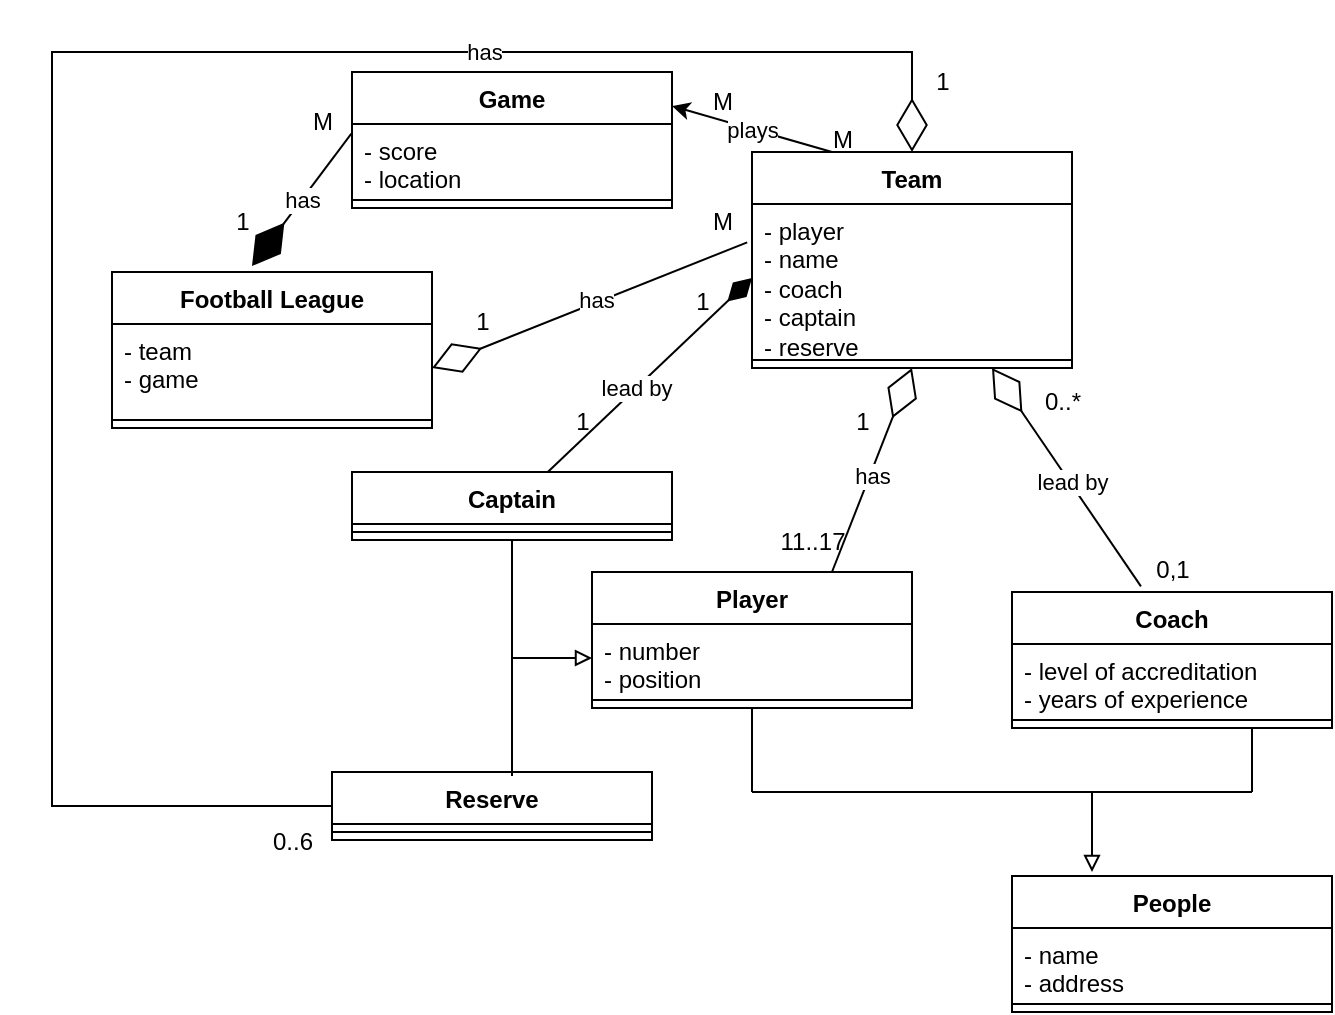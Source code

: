 <mxfile version="24.8.0">
  <diagram name="Page-1" id="Rd5zIvJf5G9LP59L__cU">
    <mxGraphModel dx="1050" dy="522" grid="1" gridSize="10" guides="1" tooltips="1" connect="1" arrows="1" fold="1" page="1" pageScale="1" pageWidth="850" pageHeight="1100" math="0" shadow="0">
      <root>
        <mxCell id="0" />
        <mxCell id="1" parent="0" />
        <mxCell id="z-G8uxCCbo1laxKb6HjK-1" value="Football League" style="swimlane;fontStyle=1;align=center;verticalAlign=top;childLayout=stackLayout;horizontal=1;startSize=26;horizontalStack=0;resizeParent=1;resizeParentMax=0;resizeLast=0;collapsible=1;marginBottom=0;whiteSpace=wrap;html=1;" vertex="1" parent="1">
          <mxGeometry x="200" y="180" width="160" height="78" as="geometry" />
        </mxCell>
        <mxCell id="z-G8uxCCbo1laxKb6HjK-2" value="- team&lt;div&gt;- game&lt;/div&gt;" style="text;strokeColor=none;fillColor=none;align=left;verticalAlign=top;spacingLeft=4;spacingRight=4;overflow=hidden;rotatable=0;points=[[0,0.5],[1,0.5]];portConstraint=eastwest;whiteSpace=wrap;html=1;" vertex="1" parent="z-G8uxCCbo1laxKb6HjK-1">
          <mxGeometry y="26" width="160" height="44" as="geometry" />
        </mxCell>
        <mxCell id="z-G8uxCCbo1laxKb6HjK-3" value="" style="line;strokeWidth=1;fillColor=none;align=left;verticalAlign=middle;spacingTop=-1;spacingLeft=3;spacingRight=3;rotatable=0;labelPosition=right;points=[];portConstraint=eastwest;strokeColor=inherit;" vertex="1" parent="z-G8uxCCbo1laxKb6HjK-1">
          <mxGeometry y="70" width="160" height="8" as="geometry" />
        </mxCell>
        <mxCell id="z-G8uxCCbo1laxKb6HjK-5" value="Team" style="swimlane;fontStyle=1;align=center;verticalAlign=top;childLayout=stackLayout;horizontal=1;startSize=26;horizontalStack=0;resizeParent=1;resizeParentMax=0;resizeLast=0;collapsible=1;marginBottom=0;whiteSpace=wrap;html=1;" vertex="1" parent="1">
          <mxGeometry x="520" y="120" width="160" height="108" as="geometry" />
        </mxCell>
        <mxCell id="z-G8uxCCbo1laxKb6HjK-6" value="- player&lt;div&gt;- name&lt;/div&gt;&lt;div&gt;- coach&lt;/div&gt;&lt;div&gt;- captain&lt;/div&gt;&lt;div&gt;- reserve&lt;/div&gt;" style="text;strokeColor=none;fillColor=none;align=left;verticalAlign=top;spacingLeft=4;spacingRight=4;overflow=hidden;rotatable=0;points=[[0,0.5],[1,0.5]];portConstraint=eastwest;whiteSpace=wrap;html=1;" vertex="1" parent="z-G8uxCCbo1laxKb6HjK-5">
          <mxGeometry y="26" width="160" height="74" as="geometry" />
        </mxCell>
        <mxCell id="z-G8uxCCbo1laxKb6HjK-7" value="" style="line;strokeWidth=1;fillColor=none;align=left;verticalAlign=middle;spacingTop=-1;spacingLeft=3;spacingRight=3;rotatable=0;labelPosition=right;points=[];portConstraint=eastwest;strokeColor=inherit;" vertex="1" parent="z-G8uxCCbo1laxKb6HjK-5">
          <mxGeometry y="100" width="160" height="8" as="geometry" />
        </mxCell>
        <mxCell id="z-G8uxCCbo1laxKb6HjK-9" value="Player" style="swimlane;fontStyle=1;align=center;verticalAlign=top;childLayout=stackLayout;horizontal=1;startSize=26;horizontalStack=0;resizeParent=1;resizeParentMax=0;resizeLast=0;collapsible=1;marginBottom=0;whiteSpace=wrap;html=1;" vertex="1" parent="1">
          <mxGeometry x="440" y="330" width="160" height="68" as="geometry" />
        </mxCell>
        <mxCell id="z-G8uxCCbo1laxKb6HjK-10" value="- number&lt;div&gt;- position&lt;/div&gt;" style="text;strokeColor=none;fillColor=none;align=left;verticalAlign=top;spacingLeft=4;spacingRight=4;overflow=hidden;rotatable=0;points=[[0,0.5],[1,0.5]];portConstraint=eastwest;whiteSpace=wrap;html=1;" vertex="1" parent="z-G8uxCCbo1laxKb6HjK-9">
          <mxGeometry y="26" width="160" height="34" as="geometry" />
        </mxCell>
        <mxCell id="z-G8uxCCbo1laxKb6HjK-11" value="" style="line;strokeWidth=1;fillColor=none;align=left;verticalAlign=middle;spacingTop=-1;spacingLeft=3;spacingRight=3;rotatable=0;labelPosition=right;points=[];portConstraint=eastwest;strokeColor=inherit;" vertex="1" parent="z-G8uxCCbo1laxKb6HjK-9">
          <mxGeometry y="60" width="160" height="8" as="geometry" />
        </mxCell>
        <mxCell id="z-G8uxCCbo1laxKb6HjK-13" value="Coach" style="swimlane;fontStyle=1;align=center;verticalAlign=top;childLayout=stackLayout;horizontal=1;startSize=26;horizontalStack=0;resizeParent=1;resizeParentMax=0;resizeLast=0;collapsible=1;marginBottom=0;whiteSpace=wrap;html=1;" vertex="1" parent="1">
          <mxGeometry x="650" y="340" width="160" height="68" as="geometry" />
        </mxCell>
        <mxCell id="z-G8uxCCbo1laxKb6HjK-14" value="- level of accreditation&lt;div&gt;- years of experience&lt;/div&gt;" style="text;strokeColor=none;fillColor=none;align=left;verticalAlign=top;spacingLeft=4;spacingRight=4;overflow=hidden;rotatable=0;points=[[0,0.5],[1,0.5]];portConstraint=eastwest;whiteSpace=wrap;html=1;" vertex="1" parent="z-G8uxCCbo1laxKb6HjK-13">
          <mxGeometry y="26" width="160" height="34" as="geometry" />
        </mxCell>
        <mxCell id="z-G8uxCCbo1laxKb6HjK-15" value="" style="line;strokeWidth=1;fillColor=none;align=left;verticalAlign=middle;spacingTop=-1;spacingLeft=3;spacingRight=3;rotatable=0;labelPosition=right;points=[];portConstraint=eastwest;strokeColor=inherit;" vertex="1" parent="z-G8uxCCbo1laxKb6HjK-13">
          <mxGeometry y="60" width="160" height="8" as="geometry" />
        </mxCell>
        <mxCell id="z-G8uxCCbo1laxKb6HjK-17" value="Game" style="swimlane;fontStyle=1;align=center;verticalAlign=top;childLayout=stackLayout;horizontal=1;startSize=26;horizontalStack=0;resizeParent=1;resizeParentMax=0;resizeLast=0;collapsible=1;marginBottom=0;whiteSpace=wrap;html=1;" vertex="1" parent="1">
          <mxGeometry x="320" y="80" width="160" height="68" as="geometry" />
        </mxCell>
        <mxCell id="z-G8uxCCbo1laxKb6HjK-18" value="- score&lt;div&gt;- location&lt;/div&gt;" style="text;strokeColor=none;fillColor=none;align=left;verticalAlign=top;spacingLeft=4;spacingRight=4;overflow=hidden;rotatable=0;points=[[0,0.5],[1,0.5]];portConstraint=eastwest;whiteSpace=wrap;html=1;" vertex="1" parent="z-G8uxCCbo1laxKb6HjK-17">
          <mxGeometry y="26" width="160" height="34" as="geometry" />
        </mxCell>
        <mxCell id="z-G8uxCCbo1laxKb6HjK-19" value="" style="line;strokeWidth=1;fillColor=none;align=left;verticalAlign=middle;spacingTop=-1;spacingLeft=3;spacingRight=3;rotatable=0;labelPosition=right;points=[];portConstraint=eastwest;strokeColor=inherit;" vertex="1" parent="z-G8uxCCbo1laxKb6HjK-17">
          <mxGeometry y="60" width="160" height="8" as="geometry" />
        </mxCell>
        <mxCell id="z-G8uxCCbo1laxKb6HjK-21" value="People" style="swimlane;fontStyle=1;align=center;verticalAlign=top;childLayout=stackLayout;horizontal=1;startSize=26;horizontalStack=0;resizeParent=1;resizeParentMax=0;resizeLast=0;collapsible=1;marginBottom=0;whiteSpace=wrap;html=1;" vertex="1" parent="1">
          <mxGeometry x="650" y="482" width="160" height="68" as="geometry" />
        </mxCell>
        <mxCell id="z-G8uxCCbo1laxKb6HjK-22" value="- name&lt;div&gt;- address&lt;/div&gt;" style="text;strokeColor=none;fillColor=none;align=left;verticalAlign=top;spacingLeft=4;spacingRight=4;overflow=hidden;rotatable=0;points=[[0,0.5],[1,0.5]];portConstraint=eastwest;whiteSpace=wrap;html=1;" vertex="1" parent="z-G8uxCCbo1laxKb6HjK-21">
          <mxGeometry y="26" width="160" height="34" as="geometry" />
        </mxCell>
        <mxCell id="z-G8uxCCbo1laxKb6HjK-23" value="" style="line;strokeWidth=1;fillColor=none;align=left;verticalAlign=middle;spacingTop=-1;spacingLeft=3;spacingRight=3;rotatable=0;labelPosition=right;points=[];portConstraint=eastwest;strokeColor=inherit;" vertex="1" parent="z-G8uxCCbo1laxKb6HjK-21">
          <mxGeometry y="60" width="160" height="8" as="geometry" />
        </mxCell>
        <mxCell id="z-G8uxCCbo1laxKb6HjK-24" value="Captain" style="swimlane;fontStyle=1;align=center;verticalAlign=top;childLayout=stackLayout;horizontal=1;startSize=26;horizontalStack=0;resizeParent=1;resizeParentMax=0;resizeLast=0;collapsible=1;marginBottom=0;whiteSpace=wrap;html=1;" vertex="1" parent="1">
          <mxGeometry x="320" y="280" width="160" height="34" as="geometry" />
        </mxCell>
        <mxCell id="z-G8uxCCbo1laxKb6HjK-26" value="" style="line;strokeWidth=1;fillColor=none;align=left;verticalAlign=middle;spacingTop=-1;spacingLeft=3;spacingRight=3;rotatable=0;labelPosition=right;points=[];portConstraint=eastwest;strokeColor=inherit;" vertex="1" parent="z-G8uxCCbo1laxKb6HjK-24">
          <mxGeometry y="26" width="160" height="8" as="geometry" />
        </mxCell>
        <mxCell id="z-G8uxCCbo1laxKb6HjK-28" value="Reserve" style="swimlane;fontStyle=1;align=center;verticalAlign=top;childLayout=stackLayout;horizontal=1;startSize=26;horizontalStack=0;resizeParent=1;resizeParentMax=0;resizeLast=0;collapsible=1;marginBottom=0;whiteSpace=wrap;html=1;" vertex="1" parent="1">
          <mxGeometry x="310" y="430" width="160" height="34" as="geometry" />
        </mxCell>
        <mxCell id="z-G8uxCCbo1laxKb6HjK-30" value="" style="line;strokeWidth=1;fillColor=none;align=left;verticalAlign=middle;spacingTop=-1;spacingLeft=3;spacingRight=3;rotatable=0;labelPosition=right;points=[];portConstraint=eastwest;strokeColor=inherit;" vertex="1" parent="z-G8uxCCbo1laxKb6HjK-28">
          <mxGeometry y="26" width="160" height="8" as="geometry" />
        </mxCell>
        <mxCell id="z-G8uxCCbo1laxKb6HjK-31" value="" style="endArrow=block;html=1;rounded=0;entryX=0;entryY=0.5;entryDx=0;entryDy=0;endFill=0;" edge="1" parent="1" target="z-G8uxCCbo1laxKb6HjK-10">
          <mxGeometry width="50" height="50" relative="1" as="geometry">
            <mxPoint x="400" y="373" as="sourcePoint" />
            <mxPoint x="430" y="370" as="targetPoint" />
          </mxGeometry>
        </mxCell>
        <mxCell id="z-G8uxCCbo1laxKb6HjK-33" value="" style="endArrow=none;html=1;rounded=0;entryX=0.5;entryY=1;entryDx=0;entryDy=0;" edge="1" parent="1" target="z-G8uxCCbo1laxKb6HjK-24">
          <mxGeometry width="50" height="50" relative="1" as="geometry">
            <mxPoint x="400" y="432" as="sourcePoint" />
            <mxPoint x="410" y="350" as="targetPoint" />
          </mxGeometry>
        </mxCell>
        <mxCell id="z-G8uxCCbo1laxKb6HjK-37" value="" style="endArrow=none;html=1;endSize=12;startArrow=diamondThin;startSize=14;startFill=1;align=left;verticalAlign=bottom;rounded=0;exitX=0;exitY=0.5;exitDx=0;exitDy=0;endFill=0;" edge="1" parent="1" source="z-G8uxCCbo1laxKb6HjK-6" target="z-G8uxCCbo1laxKb6HjK-24">
          <mxGeometry x="-1" y="3" relative="1" as="geometry">
            <mxPoint x="380" y="230" as="sourcePoint" />
            <mxPoint x="540" y="230" as="targetPoint" />
          </mxGeometry>
        </mxCell>
        <mxCell id="z-G8uxCCbo1laxKb6HjK-39" value="lead by" style="edgeLabel;html=1;align=center;verticalAlign=middle;resizable=0;points=[];" vertex="1" connectable="0" parent="z-G8uxCCbo1laxKb6HjK-37">
          <mxGeometry x="0.135" relative="1" as="geometry">
            <mxPoint as="offset" />
          </mxGeometry>
        </mxCell>
        <mxCell id="z-G8uxCCbo1laxKb6HjK-40" value="1" style="text;html=1;align=center;verticalAlign=middle;resizable=0;points=[];autosize=1;strokeColor=none;fillColor=none;" vertex="1" parent="1">
          <mxGeometry x="480" y="180" width="30" height="30" as="geometry" />
        </mxCell>
        <mxCell id="z-G8uxCCbo1laxKb6HjK-44" value="1" style="text;html=1;align=center;verticalAlign=middle;resizable=0;points=[];autosize=1;strokeColor=none;fillColor=none;" vertex="1" parent="1">
          <mxGeometry x="420" y="240" width="30" height="30" as="geometry" />
        </mxCell>
        <mxCell id="z-G8uxCCbo1laxKb6HjK-45" value="" style="endArrow=block;html=1;rounded=0;endFill=0;" edge="1" parent="1">
          <mxGeometry width="50" height="50" relative="1" as="geometry">
            <mxPoint x="690" y="440" as="sourcePoint" />
            <mxPoint x="690" y="480" as="targetPoint" />
          </mxGeometry>
        </mxCell>
        <mxCell id="z-G8uxCCbo1laxKb6HjK-46" value="" style="endArrow=none;html=1;rounded=0;" edge="1" parent="1">
          <mxGeometry width="50" height="50" relative="1" as="geometry">
            <mxPoint x="520" y="440" as="sourcePoint" />
            <mxPoint x="770" y="440" as="targetPoint" />
          </mxGeometry>
        </mxCell>
        <mxCell id="z-G8uxCCbo1laxKb6HjK-48" value="" style="endArrow=none;html=1;rounded=0;entryX=0.5;entryY=1;entryDx=0;entryDy=0;" edge="1" parent="1" target="z-G8uxCCbo1laxKb6HjK-9">
          <mxGeometry width="50" height="50" relative="1" as="geometry">
            <mxPoint x="520" y="440" as="sourcePoint" />
            <mxPoint x="520" y="510" as="targetPoint" />
          </mxGeometry>
        </mxCell>
        <mxCell id="z-G8uxCCbo1laxKb6HjK-49" value="" style="endArrow=none;html=1;rounded=0;entryX=0.75;entryY=1;entryDx=0;entryDy=0;" edge="1" parent="1" target="z-G8uxCCbo1laxKb6HjK-13">
          <mxGeometry width="50" height="50" relative="1" as="geometry">
            <mxPoint x="770" y="440" as="sourcePoint" />
            <mxPoint x="760" y="410" as="targetPoint" />
          </mxGeometry>
        </mxCell>
        <mxCell id="z-G8uxCCbo1laxKb6HjK-52" value="" style="endArrow=diamondThin;endFill=0;endSize=24;html=1;rounded=0;entryX=0.5;entryY=0;entryDx=0;entryDy=0;edgeStyle=orthogonalEdgeStyle;exitX=0;exitY=0.5;exitDx=0;exitDy=0;" edge="1" parent="1" source="z-G8uxCCbo1laxKb6HjK-28" target="z-G8uxCCbo1laxKb6HjK-5">
          <mxGeometry width="160" relative="1" as="geometry">
            <mxPoint x="160" y="60" as="sourcePoint" />
            <mxPoint x="320" y="60" as="targetPoint" />
            <Array as="points">
              <mxPoint x="170" y="447" />
              <mxPoint x="170" y="70" />
              <mxPoint x="600" y="70" />
            </Array>
          </mxGeometry>
        </mxCell>
        <mxCell id="z-G8uxCCbo1laxKb6HjK-53" value="has" style="edgeLabel;html=1;align=center;verticalAlign=middle;resizable=0;points=[];" vertex="1" connectable="0" parent="z-G8uxCCbo1laxKb6HjK-52">
          <mxGeometry x="0.47" relative="1" as="geometry">
            <mxPoint as="offset" />
          </mxGeometry>
        </mxCell>
        <mxCell id="z-G8uxCCbo1laxKb6HjK-54" value="1" style="text;html=1;align=center;verticalAlign=middle;resizable=0;points=[];autosize=1;strokeColor=none;fillColor=none;" vertex="1" parent="1">
          <mxGeometry x="600" y="70" width="30" height="30" as="geometry" />
        </mxCell>
        <mxCell id="z-G8uxCCbo1laxKb6HjK-55" value="0..6" style="text;html=1;align=center;verticalAlign=middle;resizable=0;points=[];autosize=1;strokeColor=none;fillColor=none;" vertex="1" parent="1">
          <mxGeometry x="270" y="450" width="40" height="30" as="geometry" />
        </mxCell>
        <mxCell id="z-G8uxCCbo1laxKb6HjK-56" value="" style="endArrow=diamondThin;endFill=0;endSize=24;html=1;rounded=0;entryX=0.5;entryY=1;entryDx=0;entryDy=0;exitX=0.75;exitY=0;exitDx=0;exitDy=0;" edge="1" parent="1" source="z-G8uxCCbo1laxKb6HjK-9" target="z-G8uxCCbo1laxKb6HjK-5">
          <mxGeometry width="160" relative="1" as="geometry">
            <mxPoint x="550" y="280" as="sourcePoint" />
            <mxPoint x="710" y="280" as="targetPoint" />
          </mxGeometry>
        </mxCell>
        <mxCell id="z-G8uxCCbo1laxKb6HjK-57" value="has" style="edgeLabel;html=1;align=center;verticalAlign=middle;resizable=0;points=[];" vertex="1" connectable="0" parent="z-G8uxCCbo1laxKb6HjK-56">
          <mxGeometry x="-0.045" y="-1" relative="1" as="geometry">
            <mxPoint as="offset" />
          </mxGeometry>
        </mxCell>
        <mxCell id="z-G8uxCCbo1laxKb6HjK-58" value="1" style="text;html=1;align=center;verticalAlign=middle;resizable=0;points=[];autosize=1;strokeColor=none;fillColor=none;" vertex="1" parent="1">
          <mxGeometry x="560" y="240" width="30" height="30" as="geometry" />
        </mxCell>
        <mxCell id="z-G8uxCCbo1laxKb6HjK-59" value="11..17" style="text;html=1;align=center;verticalAlign=middle;resizable=0;points=[];autosize=1;strokeColor=none;fillColor=none;" vertex="1" parent="1">
          <mxGeometry x="520" y="300" width="60" height="30" as="geometry" />
        </mxCell>
        <mxCell id="z-G8uxCCbo1laxKb6HjK-60" value="" style="endArrow=diamondThin;endFill=0;endSize=24;html=1;rounded=0;entryX=0.75;entryY=1;entryDx=0;entryDy=0;exitX=0.403;exitY=-0.041;exitDx=0;exitDy=0;exitPerimeter=0;" edge="1" parent="1" source="z-G8uxCCbo1laxKb6HjK-13" target="z-G8uxCCbo1laxKb6HjK-5">
          <mxGeometry width="160" relative="1" as="geometry">
            <mxPoint x="700" y="330" as="sourcePoint" />
            <mxPoint x="610" y="238" as="targetPoint" />
          </mxGeometry>
        </mxCell>
        <mxCell id="z-G8uxCCbo1laxKb6HjK-61" value="lead by" style="edgeLabel;html=1;align=center;verticalAlign=middle;resizable=0;points=[];" vertex="1" connectable="0" parent="z-G8uxCCbo1laxKb6HjK-60">
          <mxGeometry x="-0.045" y="-1" relative="1" as="geometry">
            <mxPoint as="offset" />
          </mxGeometry>
        </mxCell>
        <mxCell id="z-G8uxCCbo1laxKb6HjK-62" value="0..*" style="text;html=1;align=center;verticalAlign=middle;resizable=0;points=[];autosize=1;strokeColor=none;fillColor=none;" vertex="1" parent="1">
          <mxGeometry x="655" y="230" width="40" height="30" as="geometry" />
        </mxCell>
        <mxCell id="z-G8uxCCbo1laxKb6HjK-65" value="0,1" style="text;html=1;align=center;verticalAlign=middle;resizable=0;points=[];autosize=1;strokeColor=none;fillColor=none;" vertex="1" parent="1">
          <mxGeometry x="710" y="314" width="40" height="30" as="geometry" />
        </mxCell>
        <mxCell id="z-G8uxCCbo1laxKb6HjK-67" value="" style="endArrow=diamondThin;endFill=0;endSize=24;html=1;rounded=0;entryX=1;entryY=0.5;entryDx=0;entryDy=0;exitX=-0.015;exitY=0.259;exitDx=0;exitDy=0;exitPerimeter=0;" edge="1" parent="1" source="z-G8uxCCbo1laxKb6HjK-6" target="z-G8uxCCbo1laxKb6HjK-2">
          <mxGeometry width="160" relative="1" as="geometry">
            <mxPoint x="570" y="340" as="sourcePoint" />
            <mxPoint x="610" y="238" as="targetPoint" />
          </mxGeometry>
        </mxCell>
        <mxCell id="z-G8uxCCbo1laxKb6HjK-68" value="has" style="edgeLabel;html=1;align=center;verticalAlign=middle;resizable=0;points=[];" vertex="1" connectable="0" parent="z-G8uxCCbo1laxKb6HjK-67">
          <mxGeometry x="-0.045" y="-1" relative="1" as="geometry">
            <mxPoint as="offset" />
          </mxGeometry>
        </mxCell>
        <mxCell id="z-G8uxCCbo1laxKb6HjK-69" value="1" style="text;html=1;align=center;verticalAlign=middle;resizable=0;points=[];autosize=1;strokeColor=none;fillColor=none;" vertex="1" parent="1">
          <mxGeometry x="370" y="190" width="30" height="30" as="geometry" />
        </mxCell>
        <mxCell id="z-G8uxCCbo1laxKb6HjK-70" value="M" style="text;html=1;align=center;verticalAlign=middle;resizable=0;points=[];autosize=1;strokeColor=none;fillColor=none;" vertex="1" parent="1">
          <mxGeometry x="490" y="140" width="30" height="30" as="geometry" />
        </mxCell>
        <mxCell id="z-G8uxCCbo1laxKb6HjK-71" value="has" style="endArrow=diamondThin;endFill=1;endSize=24;html=1;rounded=0;exitX=-0.002;exitY=0.141;exitDx=0;exitDy=0;exitPerimeter=0;" edge="1" parent="1" source="z-G8uxCCbo1laxKb6HjK-18">
          <mxGeometry width="160" relative="1" as="geometry">
            <mxPoint x="160" y="120" as="sourcePoint" />
            <mxPoint x="270" y="177" as="targetPoint" />
          </mxGeometry>
        </mxCell>
        <mxCell id="z-G8uxCCbo1laxKb6HjK-72" value="1" style="text;html=1;align=center;verticalAlign=middle;resizable=0;points=[];autosize=1;strokeColor=none;fillColor=none;" vertex="1" parent="1">
          <mxGeometry x="250" y="140" width="30" height="30" as="geometry" />
        </mxCell>
        <mxCell id="z-G8uxCCbo1laxKb6HjK-73" value="M" style="text;html=1;align=center;verticalAlign=middle;resizable=0;points=[];autosize=1;strokeColor=none;fillColor=none;" vertex="1" parent="1">
          <mxGeometry x="290" y="90" width="30" height="30" as="geometry" />
        </mxCell>
        <mxCell id="z-G8uxCCbo1laxKb6HjK-74" value="plays" style="endArrow=classic;html=1;rounded=0;exitX=0.25;exitY=0;exitDx=0;exitDy=0;entryX=1;entryY=0.25;entryDx=0;entryDy=0;" edge="1" parent="1" source="z-G8uxCCbo1laxKb6HjK-5" target="z-G8uxCCbo1laxKb6HjK-17">
          <mxGeometry width="50" height="50" relative="1" as="geometry">
            <mxPoint x="500" y="110" as="sourcePoint" />
            <mxPoint x="550" y="60" as="targetPoint" />
          </mxGeometry>
        </mxCell>
        <mxCell id="z-G8uxCCbo1laxKb6HjK-75" value="M" style="text;html=1;align=center;verticalAlign=middle;resizable=0;points=[];autosize=1;strokeColor=none;fillColor=none;" vertex="1" parent="1">
          <mxGeometry x="550" y="99" width="30" height="30" as="geometry" />
        </mxCell>
        <mxCell id="z-G8uxCCbo1laxKb6HjK-76" value="M" style="text;html=1;align=center;verticalAlign=middle;resizable=0;points=[];autosize=1;strokeColor=none;fillColor=none;" vertex="1" parent="1">
          <mxGeometry x="490" y="80" width="30" height="30" as="geometry" />
        </mxCell>
      </root>
    </mxGraphModel>
  </diagram>
</mxfile>
